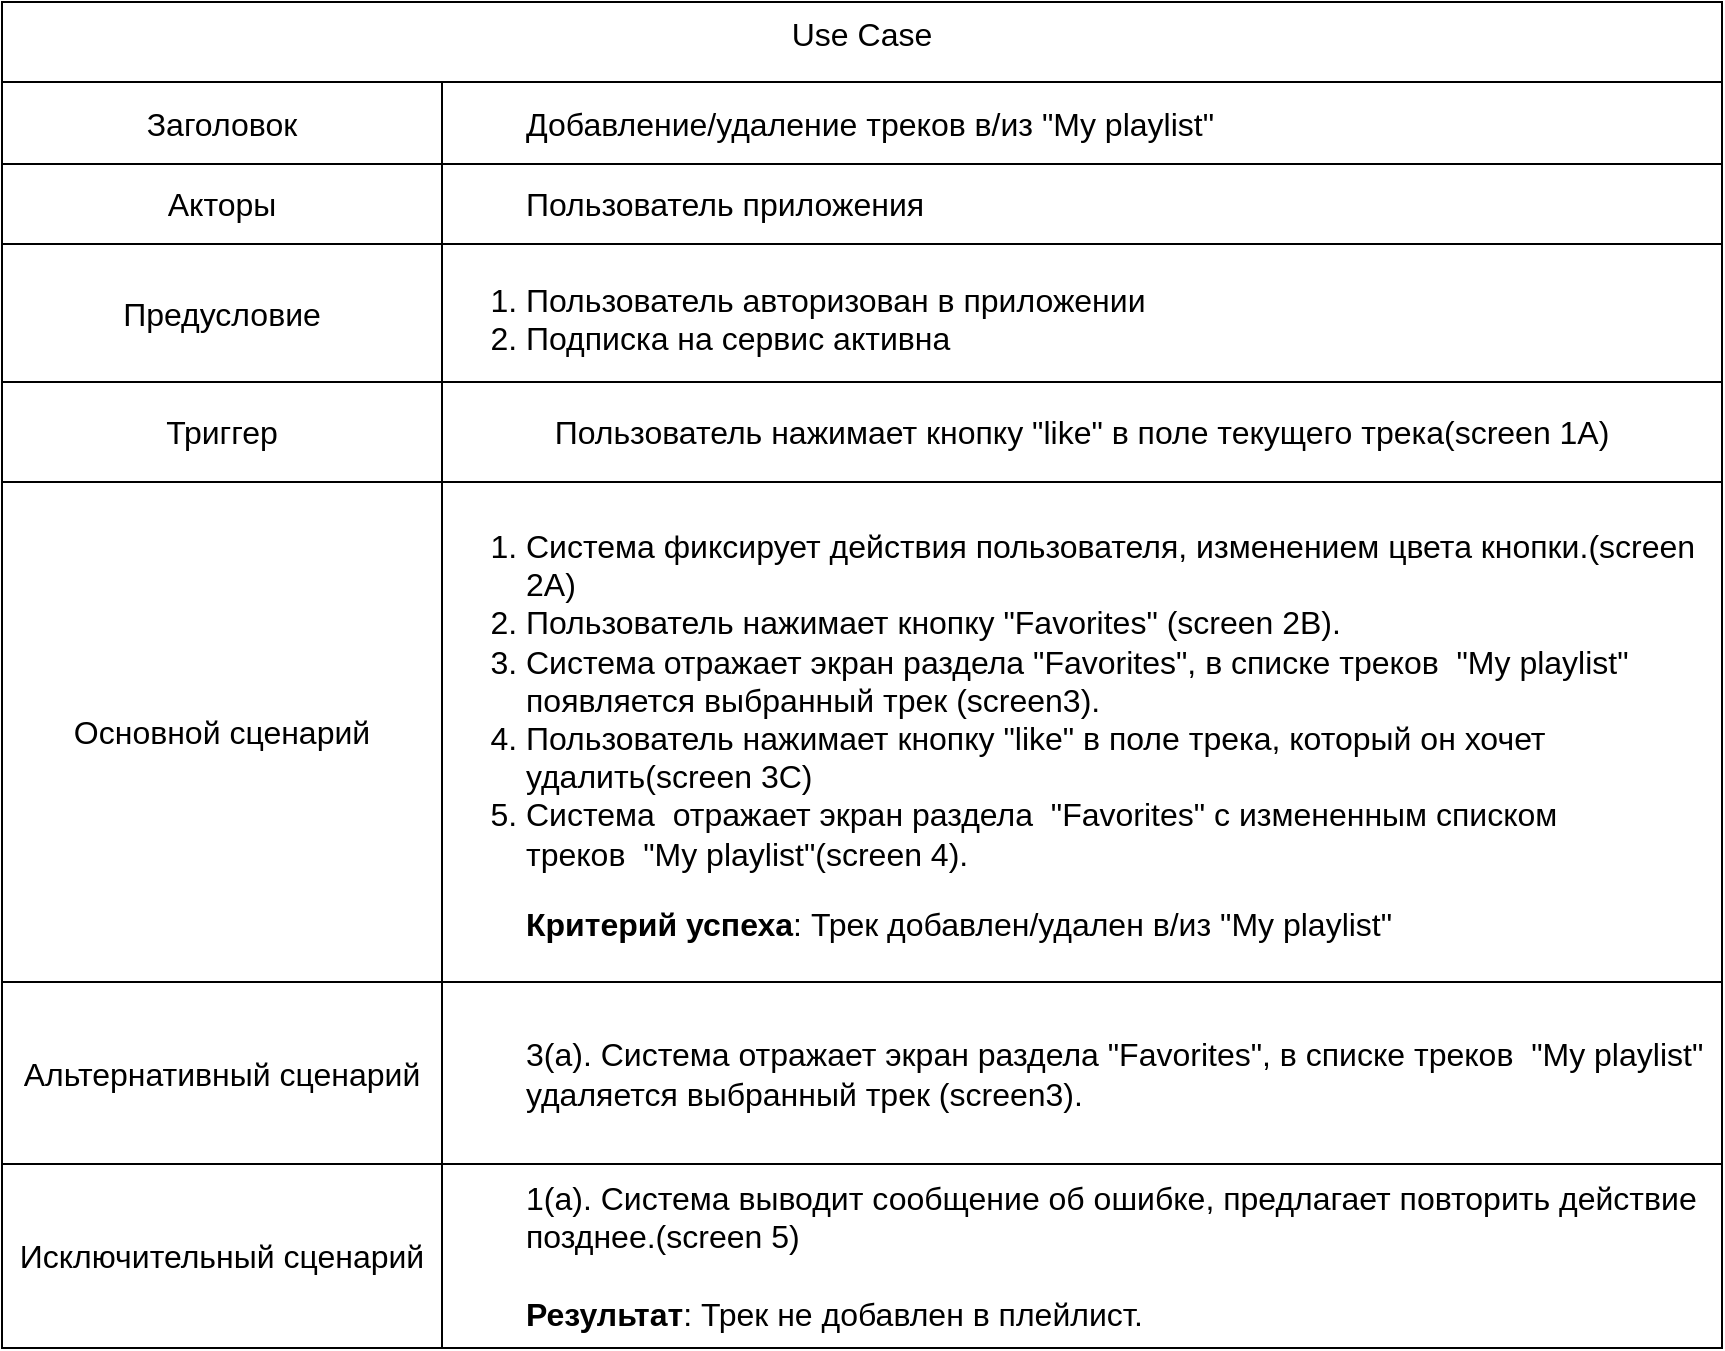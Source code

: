 <mxfile version="24.7.17">
  <diagram name="Страница — 1" id="uVoTHYEMFmzPXwjLP7kv">
    <mxGraphModel grid="1" page="1" gridSize="10" guides="1" tooltips="1" connect="1" arrows="1" fold="1" pageScale="1" pageWidth="1169" pageHeight="827" math="0" shadow="0">
      <root>
        <mxCell id="0" />
        <mxCell id="1" parent="0" />
        <mxCell id="TL7R4SuH9gmXkBh_Vcmx-14" value="Use Case" style="shape=table;startSize=40;container=1;collapsible=0;childLayout=tableLayout;strokeColor=default;fontSize=16;verticalAlign=top;" vertex="1" parent="1">
          <mxGeometry x="80" y="40" width="860" height="673" as="geometry" />
        </mxCell>
        <mxCell id="TL7R4SuH9gmXkBh_Vcmx-15" value="" style="shape=tableRow;horizontal=0;startSize=0;swimlaneHead=0;swimlaneBody=0;strokeColor=inherit;top=0;left=0;bottom=0;right=0;collapsible=0;dropTarget=0;fillColor=none;points=[[0,0.5],[1,0.5]];portConstraint=eastwest;fontSize=16;" vertex="1" parent="TL7R4SuH9gmXkBh_Vcmx-14">
          <mxGeometry y="40" width="860" height="41" as="geometry" />
        </mxCell>
        <mxCell id="TL7R4SuH9gmXkBh_Vcmx-16" value="Заголовок" style="shape=partialRectangle;html=1;whiteSpace=wrap;connectable=0;strokeColor=inherit;overflow=hidden;fillColor=none;top=0;left=0;bottom=0;right=0;pointerEvents=1;fontSize=16;" vertex="1" parent="TL7R4SuH9gmXkBh_Vcmx-15">
          <mxGeometry width="220" height="41" as="geometry">
            <mxRectangle width="220" height="41" as="alternateBounds" />
          </mxGeometry>
        </mxCell>
        <mxCell id="TL7R4SuH9gmXkBh_Vcmx-17" value="&lt;blockquote style=&quot;margin: 0 0 0 40px; border: none; padding: 0px;&quot;&gt;Добавление/удаление треков в/из &quot;My playlist&quot;&amp;nbsp;&lt;/blockquote&gt;" style="shape=partialRectangle;html=1;whiteSpace=wrap;connectable=0;strokeColor=inherit;overflow=hidden;fillColor=none;top=0;left=0;bottom=0;right=0;pointerEvents=1;fontSize=16;align=left;" vertex="1" parent="TL7R4SuH9gmXkBh_Vcmx-15">
          <mxGeometry x="220" width="640" height="41" as="geometry">
            <mxRectangle width="640" height="41" as="alternateBounds" />
          </mxGeometry>
        </mxCell>
        <mxCell id="TL7R4SuH9gmXkBh_Vcmx-19" value="" style="shape=tableRow;horizontal=0;startSize=0;swimlaneHead=0;swimlaneBody=0;strokeColor=inherit;top=0;left=0;bottom=0;right=0;collapsible=0;dropTarget=0;fillColor=none;points=[[0,0.5],[1,0.5]];portConstraint=eastwest;fontSize=16;" vertex="1" parent="TL7R4SuH9gmXkBh_Vcmx-14">
          <mxGeometry y="81" width="860" height="40" as="geometry" />
        </mxCell>
        <mxCell id="TL7R4SuH9gmXkBh_Vcmx-20" value="Акторы" style="shape=partialRectangle;html=1;whiteSpace=wrap;connectable=0;strokeColor=inherit;overflow=hidden;fillColor=none;top=0;left=0;bottom=0;right=0;pointerEvents=1;fontSize=16;" vertex="1" parent="TL7R4SuH9gmXkBh_Vcmx-19">
          <mxGeometry width="220" height="40" as="geometry">
            <mxRectangle width="220" height="40" as="alternateBounds" />
          </mxGeometry>
        </mxCell>
        <mxCell id="TL7R4SuH9gmXkBh_Vcmx-21" value="&lt;blockquote style=&quot;margin: 0 0 0 40px; border: none; padding: 0px;&quot;&gt;Пользователь приложения&lt;/blockquote&gt;" style="shape=partialRectangle;html=1;whiteSpace=wrap;connectable=0;strokeColor=inherit;overflow=hidden;fillColor=none;top=0;left=0;bottom=0;right=0;pointerEvents=1;fontSize=16;align=left;" vertex="1" parent="TL7R4SuH9gmXkBh_Vcmx-19">
          <mxGeometry x="220" width="640" height="40" as="geometry">
            <mxRectangle width="640" height="40" as="alternateBounds" />
          </mxGeometry>
        </mxCell>
        <mxCell id="TL7R4SuH9gmXkBh_Vcmx-23" value="" style="shape=tableRow;horizontal=0;startSize=0;swimlaneHead=0;swimlaneBody=0;strokeColor=inherit;top=0;left=0;bottom=0;right=0;collapsible=0;dropTarget=0;fillColor=none;points=[[0,0.5],[1,0.5]];portConstraint=eastwest;fontSize=16;" vertex="1" parent="TL7R4SuH9gmXkBh_Vcmx-14">
          <mxGeometry y="121" width="860" height="69" as="geometry" />
        </mxCell>
        <mxCell id="TL7R4SuH9gmXkBh_Vcmx-24" value="Предусловие" style="shape=partialRectangle;html=1;whiteSpace=wrap;connectable=0;strokeColor=inherit;overflow=hidden;fillColor=none;top=0;left=0;bottom=0;right=0;pointerEvents=1;fontSize=16;" vertex="1" parent="TL7R4SuH9gmXkBh_Vcmx-23">
          <mxGeometry width="220" height="69" as="geometry">
            <mxRectangle width="220" height="69" as="alternateBounds" />
          </mxGeometry>
        </mxCell>
        <mxCell id="TL7R4SuH9gmXkBh_Vcmx-25" value="&lt;ol&gt;&lt;li&gt;&lt;span style=&quot;background-color: initial;&quot;&gt;Пользователь авторизован в приложении&lt;/span&gt;&lt;/li&gt;&lt;li&gt;&lt;span style=&quot;background-color: initial;&quot;&gt;Подписка на сервис активна&lt;br&gt;&lt;/span&gt;&lt;/li&gt;&lt;/ol&gt;" style="shape=partialRectangle;html=1;whiteSpace=wrap;connectable=0;strokeColor=inherit;overflow=hidden;fillColor=none;top=0;left=0;bottom=0;right=0;pointerEvents=1;fontSize=16;align=left;" vertex="1" parent="TL7R4SuH9gmXkBh_Vcmx-23">
          <mxGeometry x="220" width="640" height="69" as="geometry">
            <mxRectangle width="640" height="69" as="alternateBounds" />
          </mxGeometry>
        </mxCell>
        <mxCell id="TL7R4SuH9gmXkBh_Vcmx-30" style="shape=tableRow;horizontal=0;startSize=0;swimlaneHead=0;swimlaneBody=0;strokeColor=inherit;top=0;left=0;bottom=0;right=0;collapsible=0;dropTarget=0;fillColor=none;points=[[0,0.5],[1,0.5]];portConstraint=eastwest;fontSize=16;" vertex="1" parent="TL7R4SuH9gmXkBh_Vcmx-14">
          <mxGeometry y="190" width="860" height="50" as="geometry" />
        </mxCell>
        <mxCell id="TL7R4SuH9gmXkBh_Vcmx-31" value="Триггер" style="shape=partialRectangle;html=1;whiteSpace=wrap;connectable=0;strokeColor=inherit;overflow=hidden;fillColor=none;top=0;left=0;bottom=0;right=0;pointerEvents=1;fontSize=16;" vertex="1" parent="TL7R4SuH9gmXkBh_Vcmx-30">
          <mxGeometry width="220" height="50" as="geometry">
            <mxRectangle width="220" height="50" as="alternateBounds" />
          </mxGeometry>
        </mxCell>
        <mxCell id="TL7R4SuH9gmXkBh_Vcmx-32" value="Пользователь нажимает кнопку &quot;like&quot; в поле текущего трека(screen 1A)" style="shape=partialRectangle;html=1;whiteSpace=wrap;connectable=0;strokeColor=inherit;overflow=hidden;fillColor=none;top=0;left=0;bottom=0;right=0;pointerEvents=1;fontSize=16;" vertex="1" parent="TL7R4SuH9gmXkBh_Vcmx-30">
          <mxGeometry x="220" width="640" height="50" as="geometry">
            <mxRectangle width="640" height="50" as="alternateBounds" />
          </mxGeometry>
        </mxCell>
        <mxCell id="TL7R4SuH9gmXkBh_Vcmx-33" style="shape=tableRow;horizontal=0;startSize=0;swimlaneHead=0;swimlaneBody=0;strokeColor=inherit;top=0;left=0;bottom=0;right=0;collapsible=0;dropTarget=0;fillColor=none;points=[[0,0.5],[1,0.5]];portConstraint=eastwest;fontSize=16;verticalAlign=top;" vertex="1" parent="TL7R4SuH9gmXkBh_Vcmx-14">
          <mxGeometry y="240" width="860" height="250" as="geometry" />
        </mxCell>
        <mxCell id="TL7R4SuH9gmXkBh_Vcmx-34" value="Основной сценарий" style="shape=partialRectangle;html=1;whiteSpace=wrap;connectable=0;strokeColor=inherit;overflow=hidden;fillColor=none;top=0;left=0;bottom=0;right=0;pointerEvents=1;fontSize=16;" vertex="1" parent="TL7R4SuH9gmXkBh_Vcmx-33">
          <mxGeometry width="220" height="250" as="geometry">
            <mxRectangle width="220" height="250" as="alternateBounds" />
          </mxGeometry>
        </mxCell>
        <mxCell id="TL7R4SuH9gmXkBh_Vcmx-35" value="&lt;ol&gt;&lt;li&gt;Система фиксирует действия пользователя, изменением цвета кнопки.(screen 2A)&lt;/li&gt;&lt;li&gt;Пользователь нажимает кнопку &quot;Favorites&quot; (screen 2B).&lt;/li&gt;&lt;li&gt;Система отражает экран раздела &quot;Favorites&quot;, в списке треков&amp;nbsp;&amp;nbsp;&lt;span style=&quot;text-align: center;&quot;&gt;&quot;My playlist&quot; появляется выбранный трек (screen3).&lt;/span&gt;&lt;/li&gt;&lt;li&gt;Пользователь нажимает кнопку &quot;like&quot; в поле трека, который он хочет удалить(screen 3C)&lt;/li&gt;&lt;li&gt;Система&amp;nbsp; отражает экран раздела&amp;nbsp;&amp;nbsp;&quot;Favorites&quot; с измененным списком треков&amp;nbsp;&amp;nbsp;&lt;span style=&quot;text-align: center;&quot;&gt;&quot;My playlist&quot;(screen 4).&amp;nbsp;&lt;/span&gt;&lt;/li&gt;&lt;/ol&gt;&lt;blockquote style=&quot;margin: 0 0 0 40px; border: none; padding: 0px;&quot;&gt;&lt;div style=&quot;&quot;&gt;&lt;b&gt;Критерий успеха&lt;/b&gt;:&amp;nbsp;&lt;span style=&quot;background-color: initial;&quot;&gt;Трек добавлен/удален в/из &quot;My playlist&quot;&lt;/span&gt;&lt;/div&gt;&lt;/blockquote&gt;" style="shape=partialRectangle;html=1;whiteSpace=wrap;connectable=0;strokeColor=inherit;overflow=hidden;fillColor=none;top=0;left=0;bottom=0;right=0;pointerEvents=1;fontSize=16;align=left;verticalAlign=top;" vertex="1" parent="TL7R4SuH9gmXkBh_Vcmx-33">
          <mxGeometry x="220" width="640" height="250" as="geometry">
            <mxRectangle width="640" height="250" as="alternateBounds" />
          </mxGeometry>
        </mxCell>
        <mxCell id="TL7R4SuH9gmXkBh_Vcmx-36" style="shape=tableRow;horizontal=0;startSize=0;swimlaneHead=0;swimlaneBody=0;strokeColor=inherit;top=0;left=0;bottom=0;right=0;collapsible=0;dropTarget=0;fillColor=none;points=[[0,0.5],[1,0.5]];portConstraint=eastwest;fontSize=16;" vertex="1" parent="TL7R4SuH9gmXkBh_Vcmx-14">
          <mxGeometry y="490" width="860" height="91" as="geometry" />
        </mxCell>
        <mxCell id="TL7R4SuH9gmXkBh_Vcmx-37" value="Альтернативный сценарий" style="shape=partialRectangle;html=1;whiteSpace=wrap;connectable=0;strokeColor=inherit;overflow=hidden;fillColor=none;top=0;left=0;bottom=0;right=0;pointerEvents=1;fontSize=16;" vertex="1" parent="TL7R4SuH9gmXkBh_Vcmx-36">
          <mxGeometry width="220" height="91" as="geometry">
            <mxRectangle width="220" height="91" as="alternateBounds" />
          </mxGeometry>
        </mxCell>
        <mxCell id="TL7R4SuH9gmXkBh_Vcmx-38" value="&lt;blockquote style=&quot;margin: 0 0 0 40px; border: none; padding: 0px;&quot;&gt;&lt;span style=&quot;background-color: initial;&quot;&gt;3(a). Система отражает экран раздела &quot;Favorites&quot;, в списке треков&amp;nbsp;&amp;nbsp;&lt;/span&gt;&lt;span style=&quot;background-color: initial; text-align: center;&quot;&gt;&quot;My playlist&quot; удаляется выбранный трек (screen3).&lt;/span&gt;&lt;/blockquote&gt;" style="shape=partialRectangle;html=1;whiteSpace=wrap;connectable=0;strokeColor=inherit;overflow=hidden;fillColor=none;top=0;left=0;bottom=0;right=0;pointerEvents=1;fontSize=16;align=left;" vertex="1" parent="TL7R4SuH9gmXkBh_Vcmx-36">
          <mxGeometry x="220" width="640" height="91" as="geometry">
            <mxRectangle width="640" height="91" as="alternateBounds" />
          </mxGeometry>
        </mxCell>
        <mxCell id="TL7R4SuH9gmXkBh_Vcmx-39" style="shape=tableRow;horizontal=0;startSize=0;swimlaneHead=0;swimlaneBody=0;strokeColor=inherit;top=0;left=0;bottom=0;right=0;collapsible=0;dropTarget=0;fillColor=none;points=[[0,0.5],[1,0.5]];portConstraint=eastwest;fontSize=16;" vertex="1" parent="TL7R4SuH9gmXkBh_Vcmx-14">
          <mxGeometry y="581" width="860" height="92" as="geometry" />
        </mxCell>
        <mxCell id="TL7R4SuH9gmXkBh_Vcmx-40" value="Исключительный сценарий" style="shape=partialRectangle;html=1;whiteSpace=wrap;connectable=0;strokeColor=inherit;overflow=hidden;fillColor=none;top=0;left=0;bottom=0;right=0;pointerEvents=1;fontSize=16;" vertex="1" parent="TL7R4SuH9gmXkBh_Vcmx-39">
          <mxGeometry width="220" height="92" as="geometry">
            <mxRectangle width="220" height="92" as="alternateBounds" />
          </mxGeometry>
        </mxCell>
        <mxCell id="TL7R4SuH9gmXkBh_Vcmx-41" value="&lt;blockquote style=&quot;margin: 0 0 0 40px; border: none; padding: 0px;&quot;&gt;1(a). Система выводит сообщение об ошибке, предлагает повторить действие позднее.(screen 5)&lt;/blockquote&gt;&lt;blockquote style=&quot;margin: 0 0 0 40px; border: none; padding: 0px;&quot;&gt;&lt;br&gt;&lt;/blockquote&gt;&lt;blockquote style=&quot;margin: 0 0 0 40px; border: none; padding: 0px;&quot;&gt;&lt;b&gt;Результат&lt;/b&gt;: Трек не добавлен в плейлист.&lt;/blockquote&gt;" style="shape=partialRectangle;html=1;whiteSpace=wrap;connectable=0;strokeColor=inherit;overflow=hidden;fillColor=none;top=0;left=0;bottom=0;right=0;pointerEvents=1;fontSize=16;align=left;" vertex="1" parent="TL7R4SuH9gmXkBh_Vcmx-39">
          <mxGeometry x="220" width="640" height="92" as="geometry">
            <mxRectangle width="640" height="92" as="alternateBounds" />
          </mxGeometry>
        </mxCell>
      </root>
    </mxGraphModel>
  </diagram>
</mxfile>
